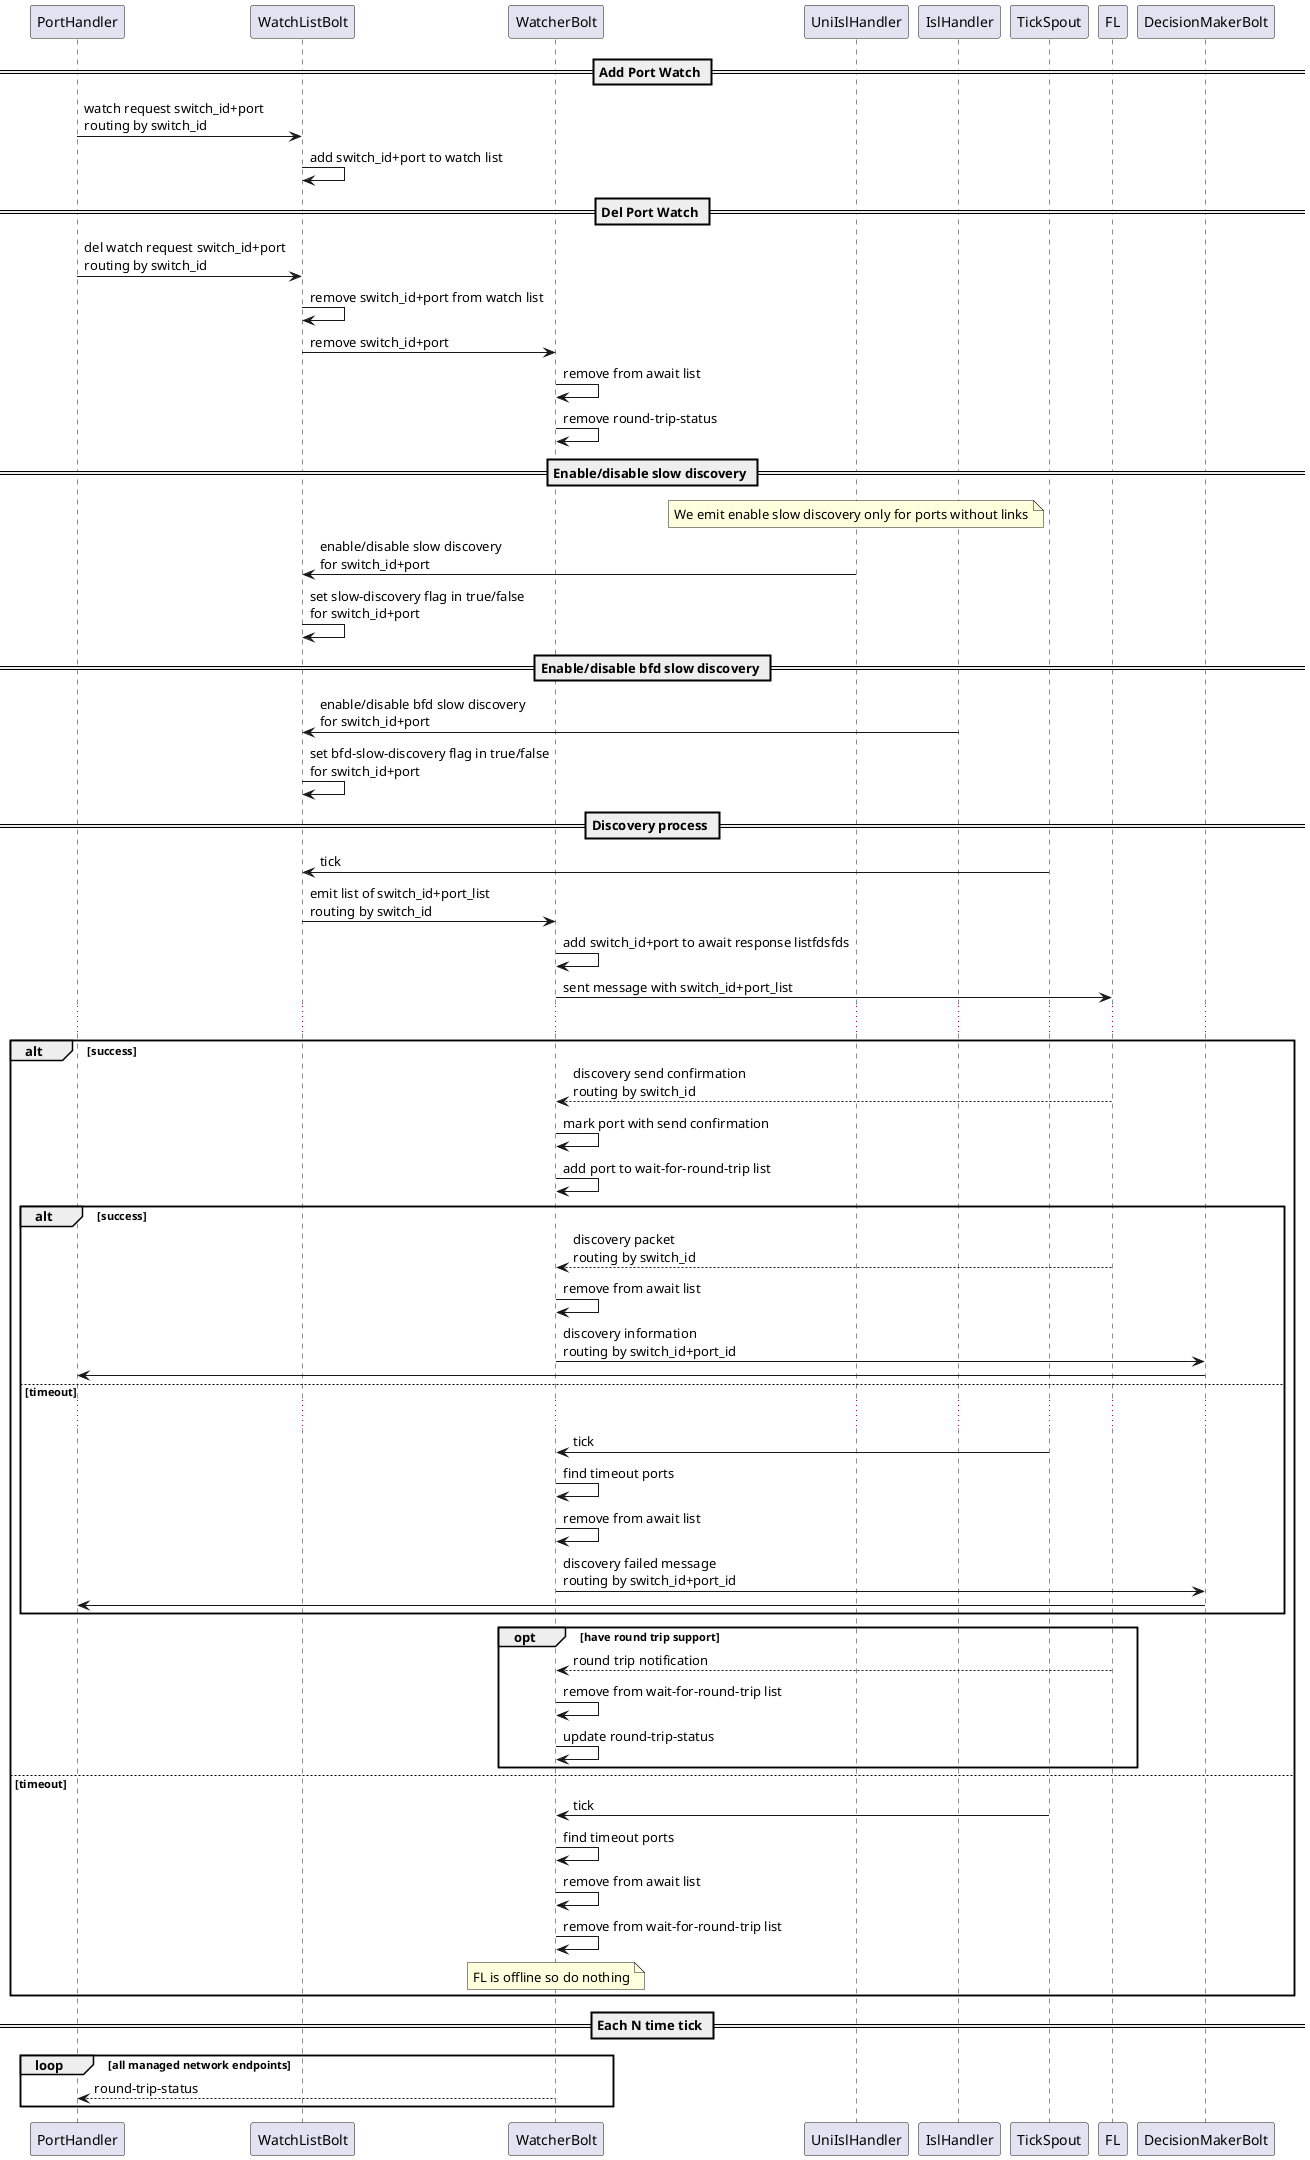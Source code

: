 @startuml

== Add Port Watch ==
PortHandler -> WatchListBolt: watch request switch_id+port\nrouting by switch_id
WatchListBolt -> WatchListBolt: add switch_id+port to watch list

== Del Port Watch ==
PortHandler -> WatchListBolt: del watch request switch_id+port\nrouting by switch_id
WatchListBolt -> WatchListBolt: remove switch_id+port from watch list
WatchListBolt -> WatcherBolt: remove switch_id+port
WatcherBolt -> WatcherBolt: remove from await list
WatcherBolt -> WatcherBolt: remove round-trip-status

== Enable/disable slow discovery ==
note over UniIslHandler
	We emit enable slow discovery only for ports without links
end note
UniIslHandler -> WatchListBolt: enable/disable slow discovery\nfor switch_id+port
WatchListBolt -> WatchListBolt: set slow-discovery flag in true/false\nfor switch_id+port

== Enable/disable bfd slow discovery ==
IslHandler -> WatchListBolt: enable/disable bfd slow discovery\nfor switch_id+port
WatchListBolt -> WatchListBolt: set bfd-slow-discovery flag in true/false\nfor switch_id+port

== Discovery process ==
TickSpout -> WatchListBolt: tick
WatchListBolt -> WatcherBolt: emit list of switch_id+port_list\nrouting by switch_id

WatcherBolt -> WatcherBolt: add switch_id+port to await response listfdsfds
WatcherBolt -> FL: sent message with switch_id+port_list
...
alt success
FL --> WatcherBolt: discovery send confirmation\nrouting by switch_id
WatcherBolt -> WatcherBolt: mark port with send confirmation
WatcherBolt -> WatcherBolt: add port to wait-for-round-trip list
    alt success
    FL --> WatcherBolt: discovery packet\nrouting by switch_id
    WatcherBolt -> WatcherBolt: remove from await list
    WatcherBolt -> DecisionMakerBolt: discovery information\nrouting by switch_id+port_id
    DecisionMakerBolt -> PortHandler

    else timeout
    ...
    TickSpout -> WatcherBolt: tick
    WatcherBolt -> WatcherBolt: find timeout ports
    WatcherBolt -> WatcherBolt: remove from await list
    WatcherBolt -> DecisionMakerBolt: discovery failed message\nrouting by switch_id+port_id
    DecisionMakerBolt -> PortHandler
    end alt

    opt have round trip support
        FL --> WatcherBolt: round trip notification
        WatcherBolt -> WatcherBolt: remove from wait-for-round-trip list
        WatcherBolt -> WatcherBolt: update round-trip-status
    end opt
else timeout
TickSpout -> WatcherBolt: tick
WatcherBolt -> WatcherBolt: find timeout ports
WatcherBolt -> WatcherBolt: remove from await list
WatcherBolt -> WatcherBolt: remove from wait-for-round-trip list
note over WatcherBolt
	FL is offline so do nothing
end note

end

== Each N time tick ==
loop all managed network endpoints
    WatcherBolt --> PortHandler: round-trip-status
end loop

@enduml
